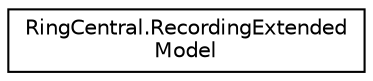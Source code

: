 digraph "Graphical Class Hierarchy"
{
 // LATEX_PDF_SIZE
  edge [fontname="Helvetica",fontsize="10",labelfontname="Helvetica",labelfontsize="10"];
  node [fontname="Helvetica",fontsize="10",shape=record];
  rankdir="LR";
  Node0 [label="RingCentral.RecordingExtended\lModel",height=0.2,width=0.4,color="black", fillcolor="white", style="filled",URL="$classRingCentral_1_1RecordingExtendedModel.html",tooltip=" "];
}
